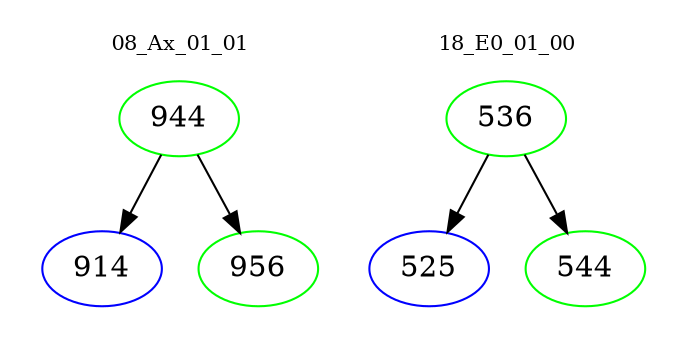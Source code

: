 digraph{
subgraph cluster_0 {
color = white
label = "08_Ax_01_01";
fontsize=10;
T0_944 [label="944", color="green"]
T0_944 -> T0_914 [color="black"]
T0_914 [label="914", color="blue"]
T0_944 -> T0_956 [color="black"]
T0_956 [label="956", color="green"]
}
subgraph cluster_1 {
color = white
label = "18_E0_01_00";
fontsize=10;
T1_536 [label="536", color="green"]
T1_536 -> T1_525 [color="black"]
T1_525 [label="525", color="blue"]
T1_536 -> T1_544 [color="black"]
T1_544 [label="544", color="green"]
}
}
